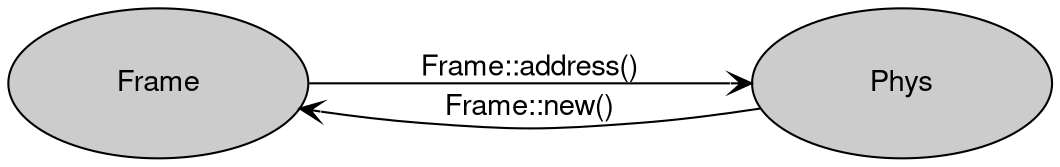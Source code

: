 digraph diagram {
    rankdir = LR
    ranksep = 1.5

    fontname="Helvetica,Arial,sans-serif"

    node [fontname = "Helvetica,Arial,sans-serif"; width = 2.0; height = 1.0; style = filled; fillcolor = "#CCCCCC"]
    edge [arrowhead = vee; fontname="Helvetica,Arial,sans-serif"]

    Phys

    Frame

    Frame -> Phys [label = "Frame::address()"]

    Phys -> Frame [constraint = false; label = "Frame::new()"]
}

